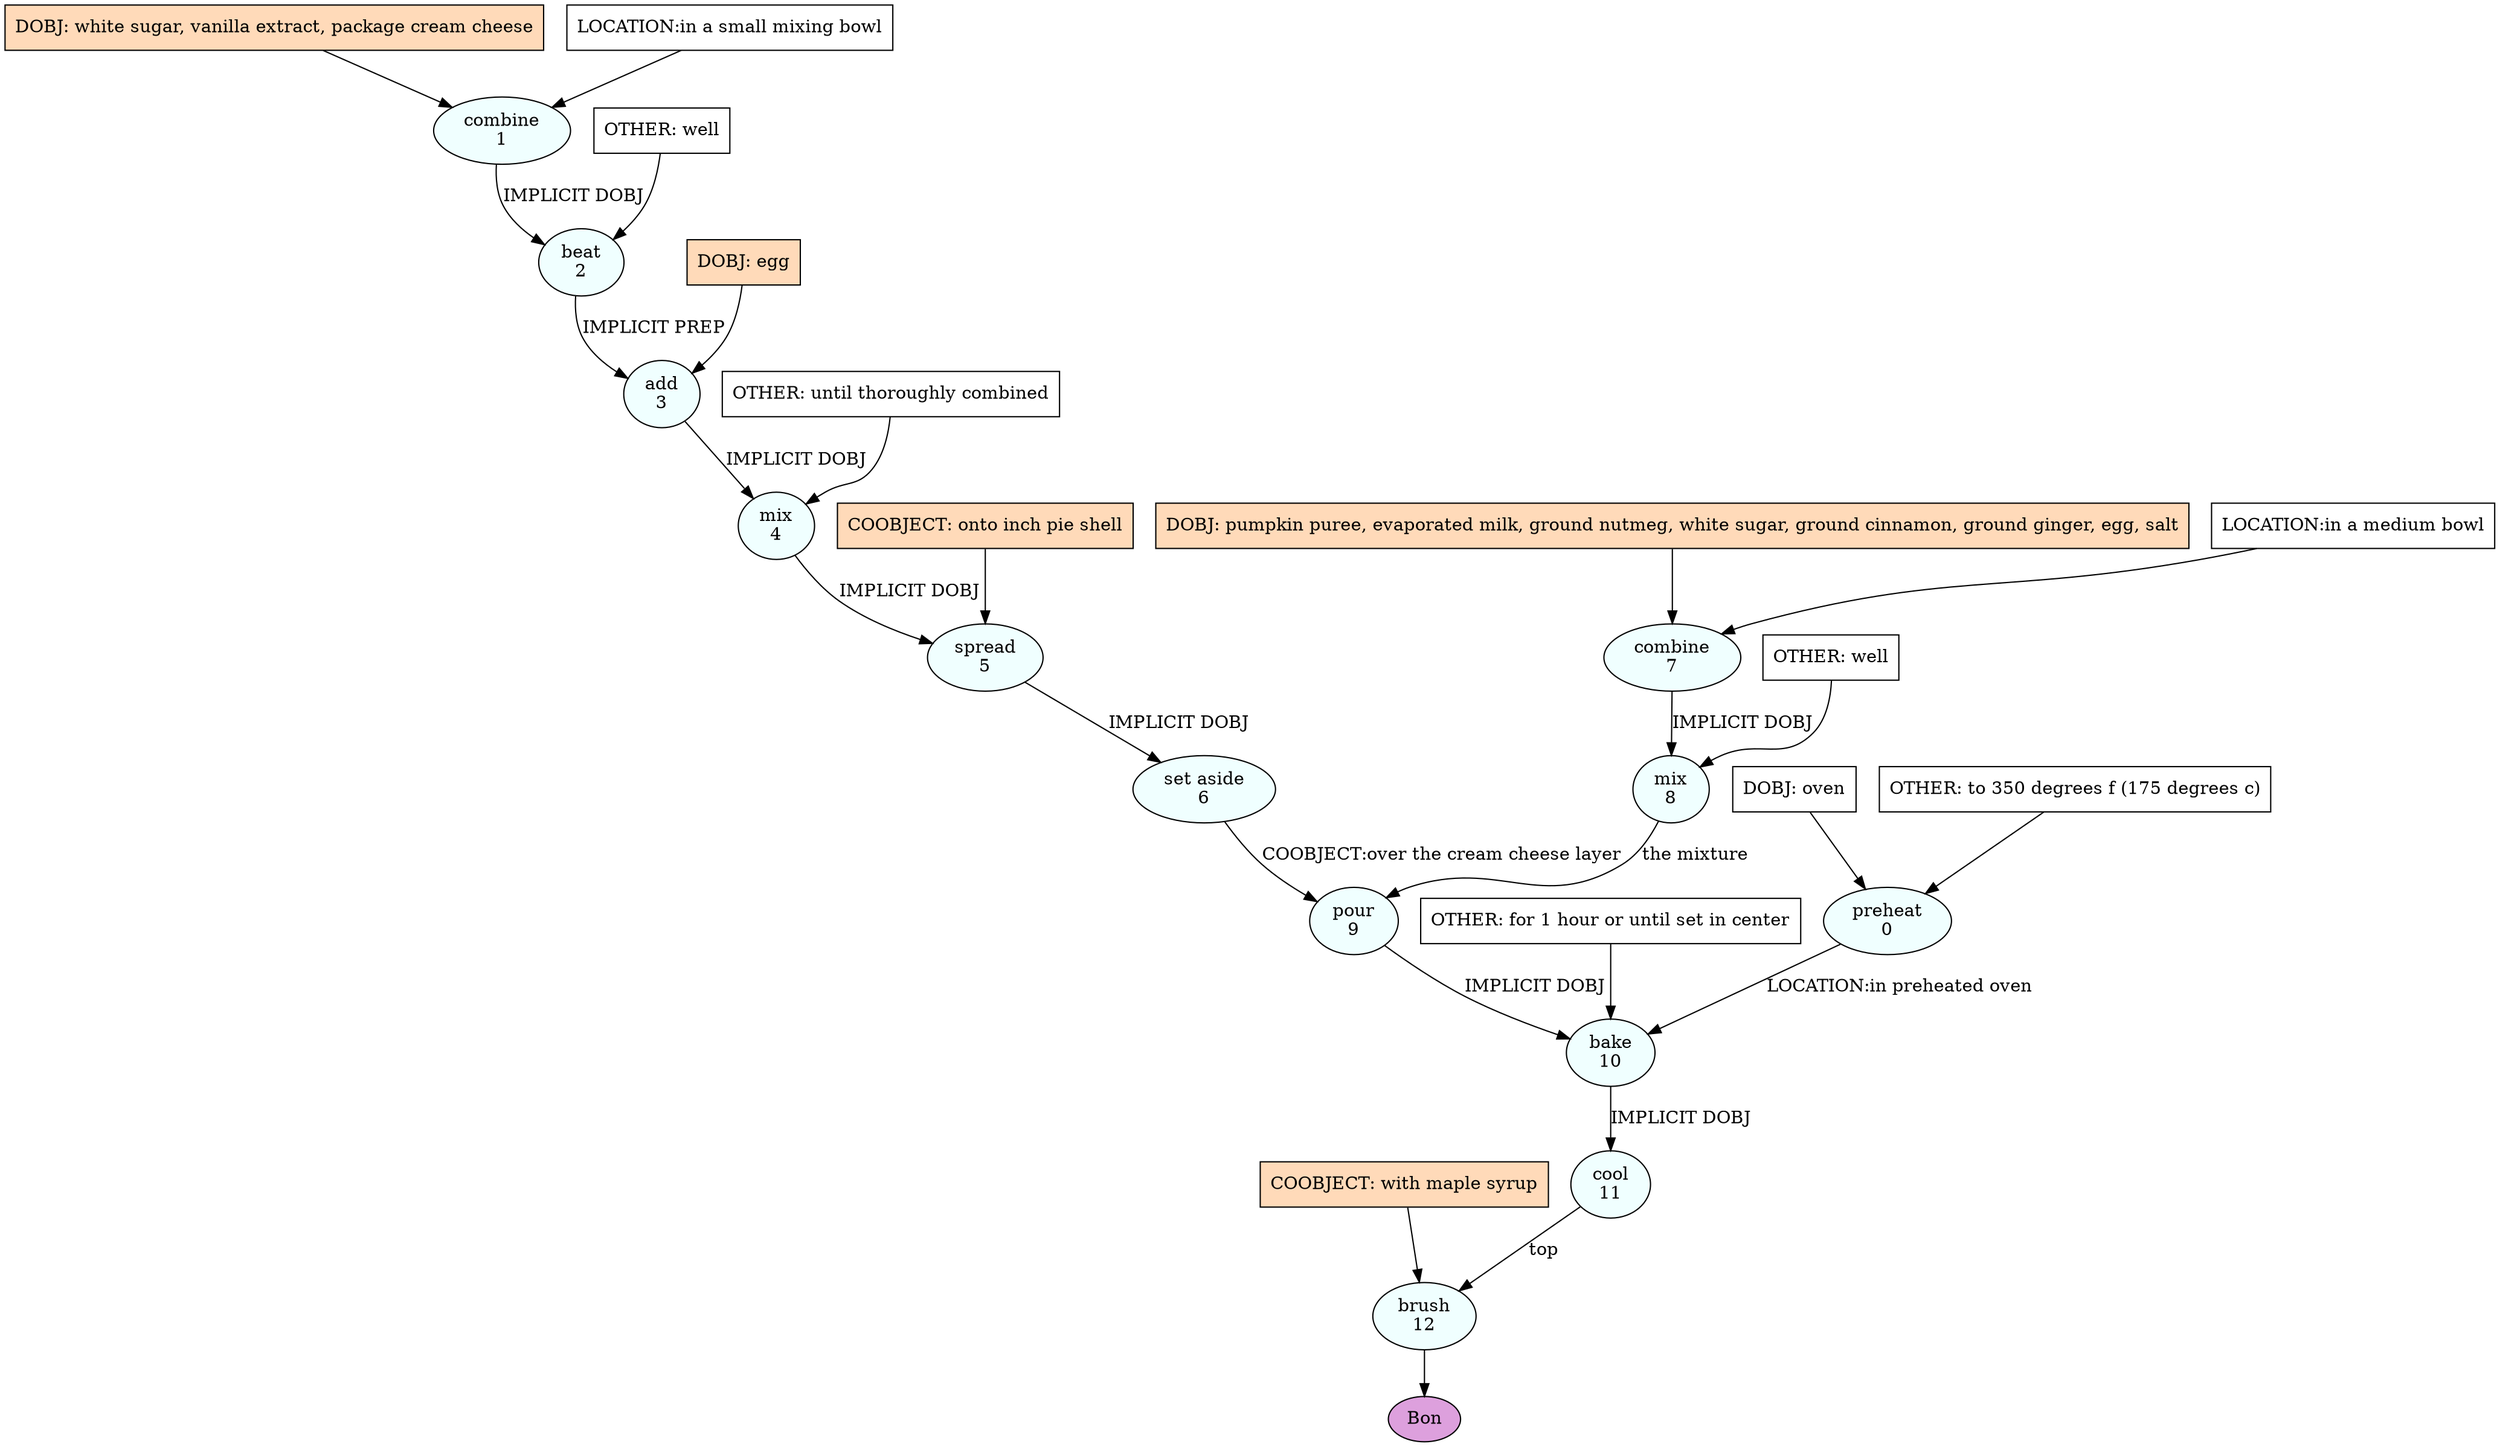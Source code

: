 digraph recipe {
E0[label="preheat
0", shape=oval, style=filled, fillcolor=azure]
E1[label="combine
1", shape=oval, style=filled, fillcolor=azure]
E2[label="beat
2", shape=oval, style=filled, fillcolor=azure]
E3[label="add
3", shape=oval, style=filled, fillcolor=azure]
E4[label="mix
4", shape=oval, style=filled, fillcolor=azure]
E5[label="spread
5", shape=oval, style=filled, fillcolor=azure]
E6[label="set aside
6", shape=oval, style=filled, fillcolor=azure]
E7[label="combine
7", shape=oval, style=filled, fillcolor=azure]
E8[label="mix
8", shape=oval, style=filled, fillcolor=azure]
E9[label="pour
9", shape=oval, style=filled, fillcolor=azure]
E10[label="bake
10", shape=oval, style=filled, fillcolor=azure]
E11[label="cool
11", shape=oval, style=filled, fillcolor=azure]
E12[label="brush
12", shape=oval, style=filled, fillcolor=azure]
D7[label="DOBJ: pumpkin puree, evaporated milk, ground nutmeg, white sugar, ground cinnamon, ground ginger, egg, salt", shape=box, style=filled, fillcolor=peachpuff]
D7 -> E7
P7_0[label="LOCATION:in a medium bowl", shape=box, style=filled, fillcolor=white]
P7_0 -> E7
D1[label="DOBJ: white sugar, vanilla extract, package cream cheese", shape=box, style=filled, fillcolor=peachpuff]
D1 -> E1
P1_0[label="LOCATION:in a small mixing bowl", shape=box, style=filled, fillcolor=white]
P1_0 -> E1
D0[label="DOBJ: oven", shape=box, style=filled, fillcolor=white]
D0 -> E0
O0_0[label="OTHER: to 350 degrees f (175 degrees c)", shape=box, style=filled, fillcolor=white]
O0_0 -> E0
E1 -> E2 [label="IMPLICIT DOBJ"]
O2_0_0[label="OTHER: well", shape=box, style=filled, fillcolor=white]
O2_0_0 -> E2
D3_ing[label="DOBJ: egg", shape=box, style=filled, fillcolor=peachpuff]
D3_ing -> E3
E2 -> E3 [label="IMPLICIT PREP"]
E3 -> E4 [label="IMPLICIT DOBJ"]
O4_0_0[label="OTHER: until thoroughly combined", shape=box, style=filled, fillcolor=white]
O4_0_0 -> E4
E4 -> E5 [label="IMPLICIT DOBJ"]
P5_0_ing[label="COOBJECT: onto inch pie shell", shape=box, style=filled, fillcolor=peachpuff]
P5_0_ing -> E5
E5 -> E6 [label="IMPLICIT DOBJ"]
E7 -> E8 [label="IMPLICIT DOBJ"]
O8_0_0[label="OTHER: well", shape=box, style=filled, fillcolor=white]
O8_0_0 -> E8
E8 -> E9 [label="the mixture"]
E6 -> E9 [label="COOBJECT:over the cream cheese layer"]
E9 -> E10 [label="IMPLICIT DOBJ"]
E0 -> E10 [label="LOCATION:in preheated oven"]
O10_0_0[label="OTHER: for 1 hour or until set in center", shape=box, style=filled, fillcolor=white]
O10_0_0 -> E10
E10 -> E11 [label="IMPLICIT DOBJ"]
E11 -> E12 [label="top"]
P12_0_ing[label="COOBJECT: with maple syrup", shape=box, style=filled, fillcolor=peachpuff]
P12_0_ing -> E12
EOR[label="Bon", shape=oval, style=filled, fillcolor=plum]
E12 -> EOR
}
